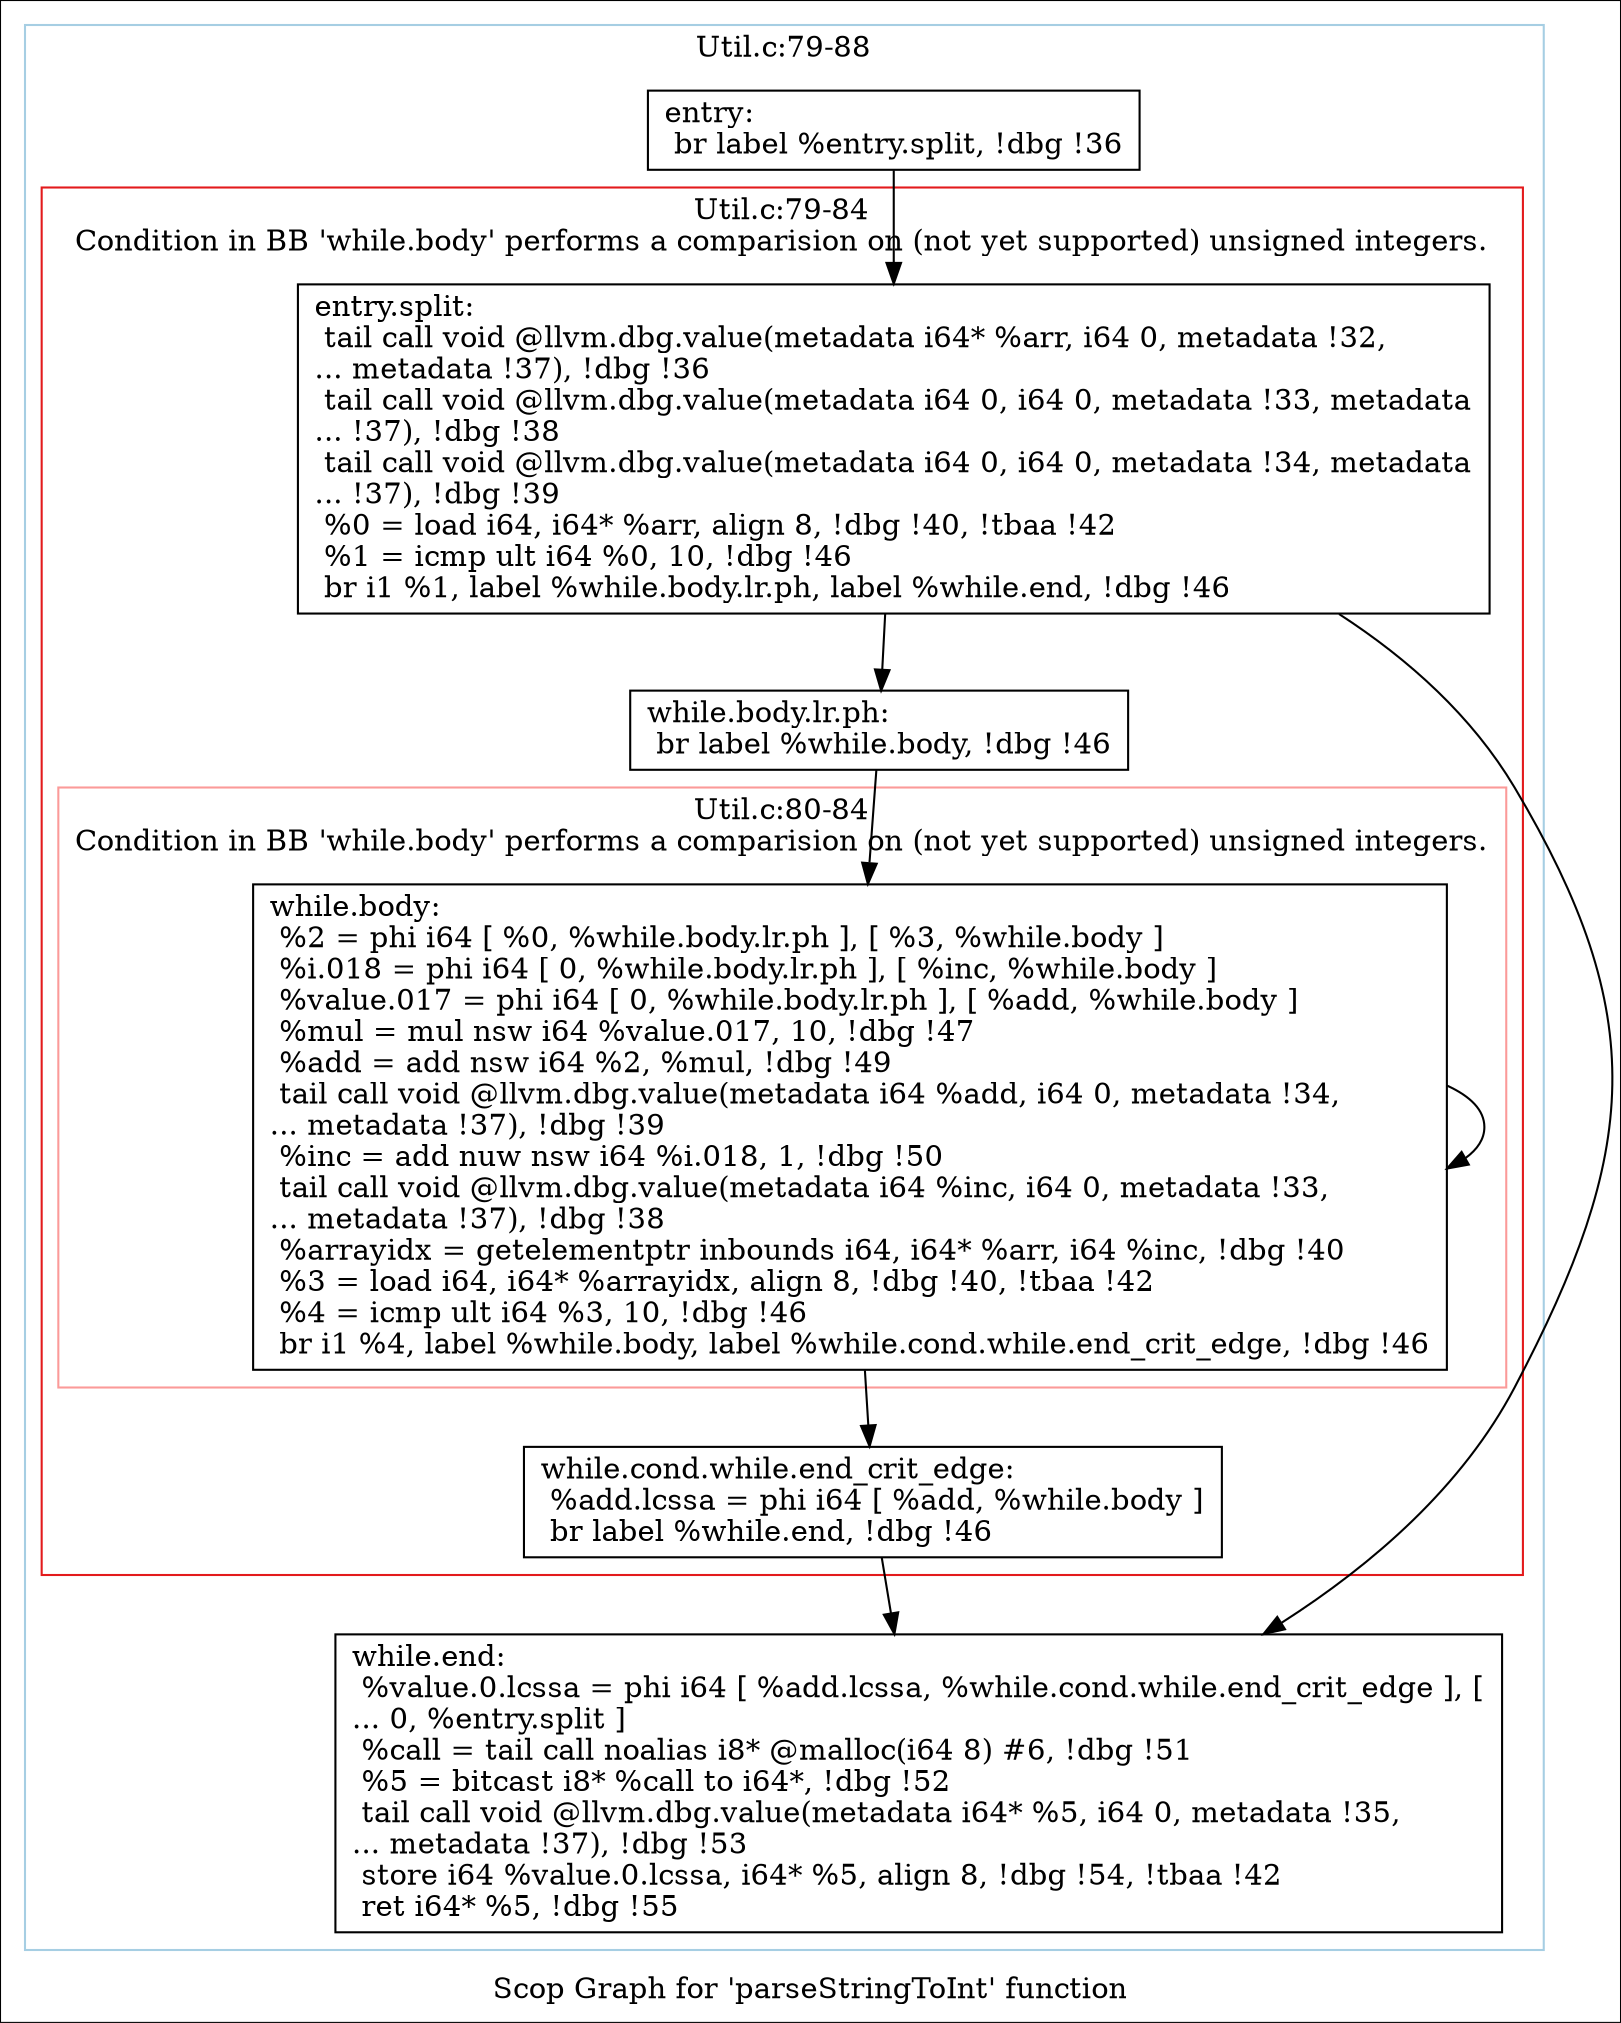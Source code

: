 digraph "Scop Graph for 'parseStringToInt' function" {
	label="Scop Graph for 'parseStringToInt' function";

	Node0x9cda3c0 [shape=record,label="{entry:\l  br label %entry.split, !dbg !36\l}"];
	Node0x9cda3c0 -> Node0x9cfa120;
	Node0x9cfa120 [shape=record,label="{entry.split:                                      \l  tail call void @llvm.dbg.value(metadata i64* %arr, i64 0, metadata !32,\l... metadata !37), !dbg !36\l  tail call void @llvm.dbg.value(metadata i64 0, i64 0, metadata !33, metadata\l... !37), !dbg !38\l  tail call void @llvm.dbg.value(metadata i64 0, i64 0, metadata !34, metadata\l... !37), !dbg !39\l  %0 = load i64, i64* %arr, align 8, !dbg !40, !tbaa !42\l  %1 = icmp ult i64 %0, 10, !dbg !46\l  br i1 %1, label %while.body.lr.ph, label %while.end, !dbg !46\l}"];
	Node0x9cfa120 -> Node0x9ce03c0;
	Node0x9cfa120 -> Node0x9cc9630;
	Node0x9ce03c0 [shape=record,label="{while.body.lr.ph:                                 \l  br label %while.body, !dbg !46\l}"];
	Node0x9ce03c0 -> Node0x9d0eaf0;
	Node0x9d0eaf0 [shape=record,label="{while.body:                                       \l  %2 = phi i64 [ %0, %while.body.lr.ph ], [ %3, %while.body ]\l  %i.018 = phi i64 [ 0, %while.body.lr.ph ], [ %inc, %while.body ]\l  %value.017 = phi i64 [ 0, %while.body.lr.ph ], [ %add, %while.body ]\l  %mul = mul nsw i64 %value.017, 10, !dbg !47\l  %add = add nsw i64 %2, %mul, !dbg !49\l  tail call void @llvm.dbg.value(metadata i64 %add, i64 0, metadata !34,\l... metadata !37), !dbg !39\l  %inc = add nuw nsw i64 %i.018, 1, !dbg !50\l  tail call void @llvm.dbg.value(metadata i64 %inc, i64 0, metadata !33,\l... metadata !37), !dbg !38\l  %arrayidx = getelementptr inbounds i64, i64* %arr, i64 %inc, !dbg !40\l  %3 = load i64, i64* %arrayidx, align 8, !dbg !40, !tbaa !42\l  %4 = icmp ult i64 %3, 10, !dbg !46\l  br i1 %4, label %while.body, label %while.cond.while.end_crit_edge, !dbg !46\l}"];
	Node0x9d0eaf0 -> Node0x9d0eaf0[constraint=false];
	Node0x9d0eaf0 -> Node0x9ce53a0;
	Node0x9ce53a0 [shape=record,label="{while.cond.while.end_crit_edge:                   \l  %add.lcssa = phi i64 [ %add, %while.body ]\l  br label %while.end, !dbg !46\l}"];
	Node0x9ce53a0 -> Node0x9cc9630;
	Node0x9cc9630 [shape=record,label="{while.end:                                        \l  %value.0.lcssa = phi i64 [ %add.lcssa, %while.cond.while.end_crit_edge ], [\l... 0, %entry.split ]\l  %call = tail call noalias i8* @malloc(i64 8) #6, !dbg !51\l  %5 = bitcast i8* %call to i64*, !dbg !52\l  tail call void @llvm.dbg.value(metadata i64* %5, i64 0, metadata !35,\l... metadata !37), !dbg !53\l  store i64 %value.0.lcssa, i64* %5, align 8, !dbg !54, !tbaa !42\l  ret i64* %5, !dbg !55\l}"];
	colorscheme = "paired12"
        subgraph cluster_0x9cd3a70 {
          label = "Util.c:79-88
";
          style = solid;
          color = 1
          subgraph cluster_0x9cc6690 {
            label = "Util.c:79-84
Condition in BB 'while.body' performs a comparision on (not yet supported) unsigned integers.";
            style = solid;
            color = 6
            subgraph cluster_0x9cdcab0 {
              label = "Util.c:80-84
Condition in BB 'while.body' performs a comparision on (not yet supported) unsigned integers.";
              style = solid;
              color = 5
              Node0x9d0eaf0;
            }
            Node0x9cfa120;
            Node0x9ce03c0;
            Node0x9ce53a0;
          }
          Node0x9cda3c0;
          Node0x9cc9630;
        }
}
